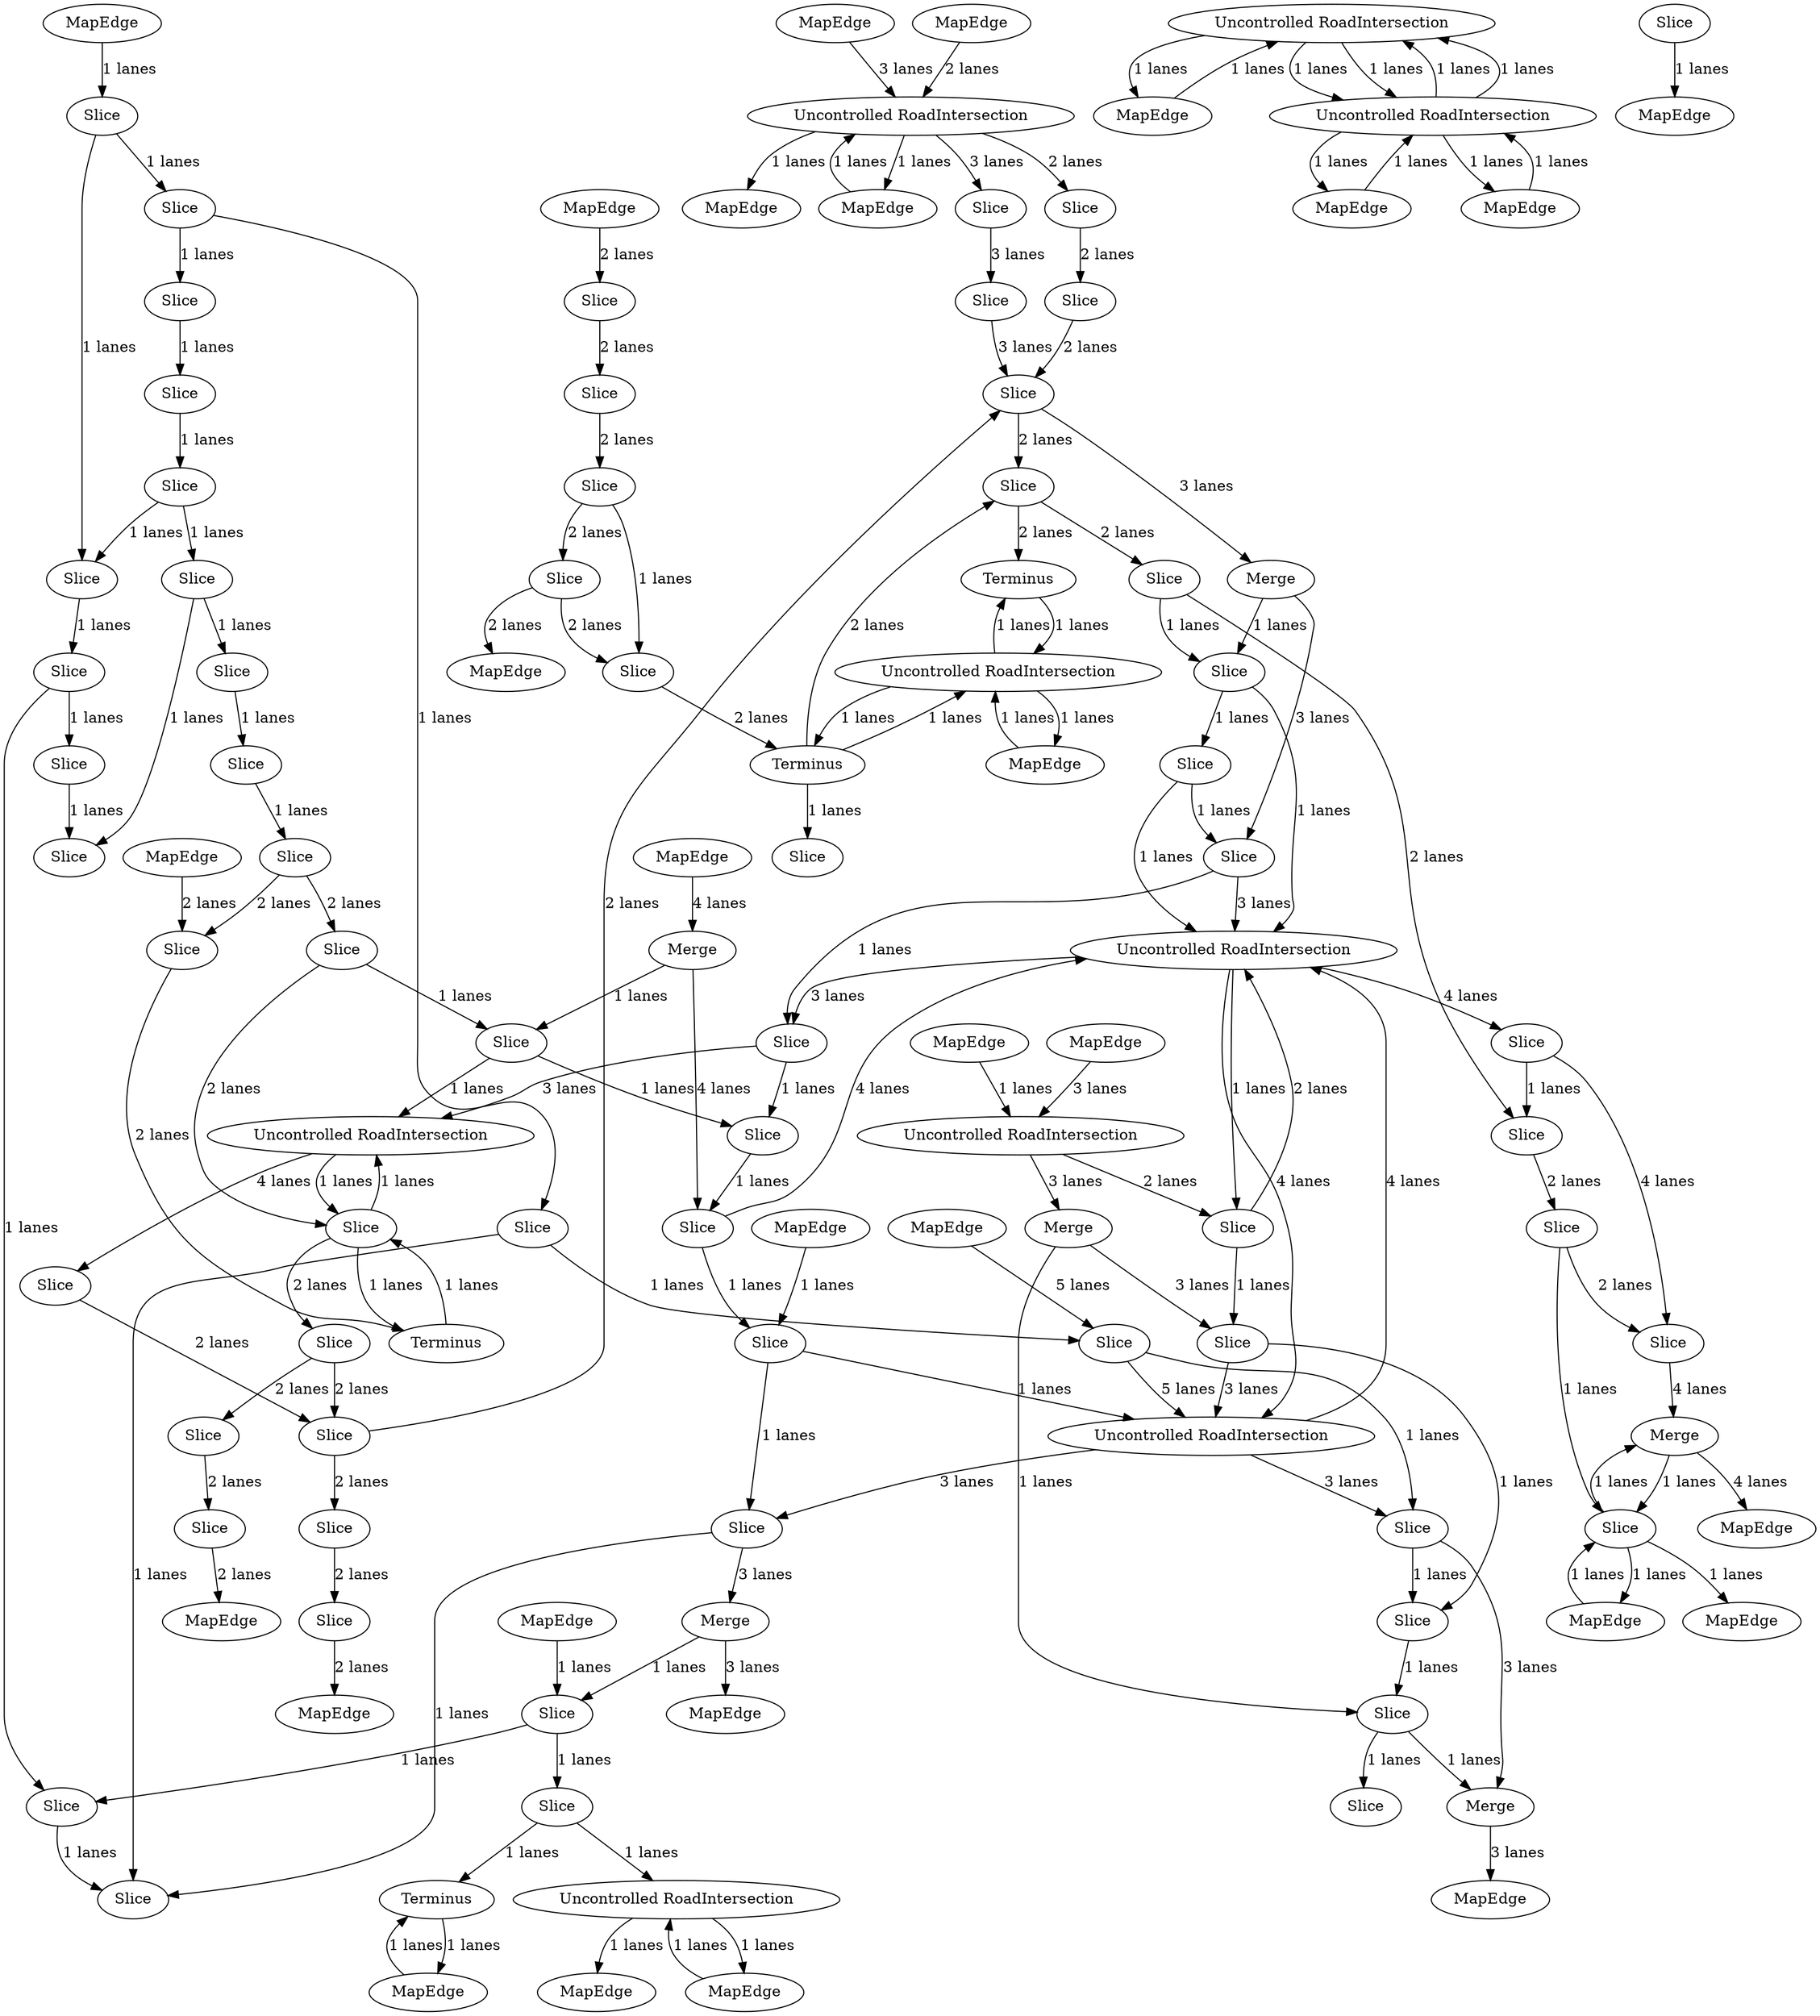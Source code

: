 digraph {
    0 [ label = "Slice" ]
    1 [ label = "Merge" ]
    2 [ label = "Merge" ]
    3 [ label = "Uncontrolled RoadIntersection" ]
    4 [ label = "Merge" ]
    5 [ label = "Merge" ]
    6 [ label = "Uncontrolled RoadIntersection" ]
    7 [ label = "MapEdge" ]
    8 [ label = "Slice" ]
    9 [ label = "Slice" ]
    10 [ label = "MapEdge" ]
    11 [ label = "Merge" ]
    12 [ label = "Uncontrolled RoadIntersection" ]
    13 [ label = "MapEdge" ]
    14 [ label = "MapEdge" ]
    15 [ label = "Uncontrolled RoadIntersection" ]
    16 [ label = "Uncontrolled RoadIntersection" ]
    17 [ label = "MapEdge" ]
    18 [ label = "Merge" ]
    19 [ label = "MapEdge" ]
    20 [ label = "Slice" ]
    21 [ label = "Uncontrolled RoadIntersection" ]
    22 [ label = "MapEdge" ]
    23 [ label = "Slice" ]
    24 [ label = "Slice" ]
    25 [ label = "Terminus" ]
    26 [ label = "Slice" ]
    27 [ label = "Slice" ]
    28 [ label = "MapEdge" ]
    29 [ label = "MapEdge" ]
    30 [ label = "Slice" ]
    31 [ label = "Slice" ]
    32 [ label = "Slice" ]
    33 [ label = "Slice" ]
    34 [ label = "MapEdge" ]
    35 [ label = "Slice" ]
    36 [ label = "Slice" ]
    37 [ label = "Terminus" ]
    38 [ label = "MapEdge" ]
    39 [ label = "Slice" ]
    40 [ label = "Slice" ]
    41 [ label = "Slice" ]
    42 [ label = "Slice" ]
    43 [ label = "Slice" ]
    44 [ label = "Slice" ]
    45 [ label = "Slice" ]
    46 [ label = "Slice" ]
    47 [ label = "Slice" ]
    48 [ label = "Slice" ]
    49 [ label = "Slice" ]
    50 [ label = "Slice" ]
    51 [ label = "Terminus" ]
    52 [ label = "Slice" ]
    53 [ label = "Slice" ]
    54 [ label = "MapEdge" ]
    55 [ label = "Slice" ]
    56 [ label = "Slice" ]
    57 [ label = "Terminus" ]
    58 [ label = "MapEdge" ]
    59 [ label = "Uncontrolled RoadIntersection" ]
    60 [ label = "MapEdge" ]
    61 [ label = "MapEdge" ]
    62 [ label = "Slice" ]
    63 [ label = "Slice" ]
    64 [ label = "Slice" ]
    65 [ label = "Slice" ]
    66 [ label = "Slice" ]
    67 [ label = "Slice" ]
    68 [ label = "MapEdge" ]
    69 [ label = "Slice" ]
    70 [ label = "Uncontrolled RoadIntersection" ]
    71 [ label = "Slice" ]
    72 [ label = "Slice" ]
    73 [ label = "Slice" ]
    74 [ label = "Slice" ]
    75 [ label = "Slice" ]
    76 [ label = "Slice" ]
    77 [ label = "Slice" ]
    78 [ label = "Slice" ]
    79 [ label = "Slice" ]
    80 [ label = "MapEdge" ]
    81 [ label = "Slice" ]
    82 [ label = "MapEdge" ]
    83 [ label = "Slice" ]
    84 [ label = "MapEdge" ]
    85 [ label = "MapEdge" ]
    86 [ label = "Slice" ]
    87 [ label = "Slice" ]
    88 [ label = "MapEdge" ]
    89 [ label = "Slice" ]
    90 [ label = "Slice" ]
    91 [ label = "Slice" ]
    92 [ label = "MapEdge" ]
    93 [ label = "MapEdge" ]
    94 [ label = "Slice" ]
    95 [ label = "MapEdge" ]
    96 [ label = "Slice" ]
    97 [ label = "Slice" ]
    98 [ label = "Slice" ]
    99 [ label = "Slice" ]
    100 [ label = "Slice" ]
    101 [ label = "Slice" ]
    102 [ label = "MapEdge" ]
    103 [ label = "Slice" ]
    104 [ label = "Slice" ]
    105 [ label = "Slice" ]
    106 [ label = "MapEdge" ]
    107 [ label = "MapEdge" ]
    108 [ label = "MapEdge" ]
    109 [ label = "MapEdge" ]
    110 [ label = "Uncontrolled RoadIntersection" ]
    0 -> 1 [ label = "3 lanes" ]
    1 -> 63 [ label = "1 lanes" ]
    63 -> 21 [ label = "1 lanes" ]
    2 -> 66 [ label = "1 lanes" ]
    66 -> 3 [ label = "1 lanes" ]
    4 -> 78 [ label = "1 lanes" ]
    78 -> 5 [ label = "1 lanes" ]
    6 -> 77 [ label = "3 lanes" ]
    77 -> 5 [ label = "3 lanes" ]
    7 -> 8 [ label = "2 lanes" ]
    9 -> 36 [ label = "1 lanes" ]
    36 -> 12 [ label = "1 lanes" ]
    12 -> 10 [ label = "1 lanes" ]
    11 -> 9 [ label = "1 lanes" ]
    12 -> 13 [ label = "1 lanes" ]
    13 -> 12 [ label = "1 lanes" ]
    14 -> 15 [ label = "1 lanes" ]
    15 -> 14 [ label = "1 lanes" ]
    16 -> 110 [ label = "1 lanes" ]
    110 -> 16 [ label = "1 lanes" ]
    110 -> 17 [ label = "1 lanes" ]
    17 -> 110 [ label = "1 lanes" ]
    18 -> 105 [ label = "1 lanes" ]
    105 -> 18 [ label = "1 lanes" ]
    105 -> 19 [ label = "1 lanes" ]
    19 -> 105 [ label = "1 lanes" ]
    3 -> 20 [ label = "4 lanes" ]
    4 -> 74 [ label = "3 lanes" ]
    74 -> 6 [ label = "3 lanes" ]
    5 -> 22 [ label = "3 lanes" ]
    23 -> 24 [ label = "1 lanes" ]
    15 -> 25 [ label = "1 lanes" ]
    25 -> 15 [ label = "1 lanes" ]
    94 -> 25 [ label = "2 lanes" ]
    8 -> 26 [ label = "2 lanes" ]
    27 -> 24 [ label = "2 lanes" ]
    24 -> 51 [ label = "2 lanes" ]
    51 -> 94 [ label = "2 lanes" ]
    26 -> 23 [ label = "2 lanes" ]
    23 -> 27 [ label = "2 lanes" ]
    27 -> 28 [ label = "2 lanes" ]
    59 -> 29 [ label = "1 lanes" ]
    29 -> 59 [ label = "1 lanes" ]
    30 -> 31 [ label = "3 lanes" ]
    32 -> 33 [ label = "2 lanes" ]
    34 -> 59 [ label = "3 lanes" ]
    59 -> 30 [ label = "3 lanes" ]
    35 -> 87 [ label = "2 lanes" ]
    87 -> 0 [ label = "2 lanes" ]
    36 -> 37 [ label = "1 lanes" ]
    38 -> 37 [ label = "1 lanes" ]
    37 -> 38 [ label = "1 lanes" ]
    39 -> 40 [ label = "1 lanes" ]
    41 -> 44 [ label = "1 lanes" ]
    44 -> 48 [ label = "1 lanes" ]
    48 -> 42 [ label = "1 lanes" ]
    43 -> 41 [ label = "1 lanes" ]
    44 -> 45 [ label = "1 lanes" ]
    40 -> 42 [ label = "1 lanes" ]
    46 -> 47 [ label = "1 lanes" ]
    48 -> 46 [ label = "1 lanes" ]
    49 -> 45 [ label = "1 lanes" ]
    45 -> 39 [ label = "1 lanes" ]
    39 -> 50 [ label = "1 lanes" ]
    51 -> 52 [ label = "1 lanes" ]
    53 -> 54 [ label = "1 lanes" ]
    55 -> 56 [ label = "2 lanes" ]
    57 -> 81 [ label = "1 lanes" ]
    81 -> 57 [ label = "1 lanes" ]
    81 -> 3 [ label = "1 lanes" ]
    3 -> 81 [ label = "1 lanes" ]
    58 -> 56 [ label = "2 lanes" ]
    56 -> 57 [ label = "2 lanes" ]
    60 -> 70 [ label = "3 lanes" ]
    70 -> 4 [ label = "3 lanes" ]
    61 -> 70 [ label = "1 lanes" ]
    62 -> 63 [ label = "1 lanes" ]
    63 -> 72 [ label = "1 lanes" ]
    72 -> 89 [ label = "1 lanes" ]
    89 -> 90 [ label = "1 lanes" ]
    90 -> 64 [ label = "1 lanes" ]
    65 -> 66 [ label = "1 lanes" ]
    66 -> 64 [ label = "1 lanes" ]
    64 -> 71 [ label = "1 lanes" ]
    71 -> 69 [ label = "1 lanes" ]
    69 -> 91 [ label = "1 lanes" ]
    91 -> 67 [ label = "1 lanes" ]
    68 -> 69 [ label = "1 lanes" ]
    69 -> 6 [ label = "1 lanes" ]
    21 -> 99 [ label = "4 lanes" ]
    99 -> 96 [ label = "4 lanes" ]
    96 -> 18 [ label = "4 lanes" ]
    70 -> 73 [ label = "2 lanes" ]
    73 -> 21 [ label = "2 lanes" ]
    2 -> 71 [ label = "4 lanes" ]
    71 -> 21 [ label = "4 lanes" ]
    72 -> 21 [ label = "1 lanes" ]
    21 -> 73 [ label = "1 lanes" ]
    73 -> 74 [ label = "1 lanes" ]
    74 -> 75 [ label = "1 lanes" ]
    76 -> 86 [ label = "1 lanes" ]
    86 -> 77 [ label = "1 lanes" ]
    77 -> 75 [ label = "1 lanes" ]
    75 -> 78 [ label = "1 lanes" ]
    78 -> 79 [ label = "1 lanes" ]
    59 -> 80 [ label = "1 lanes" ]
    55 -> 65 [ label = "2 lanes" ]
    65 -> 81 [ label = "2 lanes" ]
    18 -> 82 [ label = "4 lanes" ]
    6 -> 21 [ label = "4 lanes" ]
    21 -> 6 [ label = "4 lanes" ]
    83 -> 43 [ label = "1 lanes" ]
    84 -> 49 [ label = "1 lanes" ]
    49 -> 83 [ label = "1 lanes" ]
    83 -> 76 [ label = "1 lanes" ]
    76 -> 67 [ label = "1 lanes" ]
    85 -> 86 [ label = "5 lanes" ]
    86 -> 6 [ label = "5 lanes" ]
    20 -> 87 [ label = "2 lanes" ]
    33 -> 88 [ label = "2 lanes" ]
    87 -> 32 [ label = "2 lanes" ]
    15 -> 51 [ label = "1 lanes" ]
    51 -> 15 [ label = "1 lanes" ]
    1 -> 89 [ label = "3 lanes" ]
    89 -> 21 [ label = "3 lanes" ]
    31 -> 0 [ label = "3 lanes" ]
    21 -> 90 [ label = "3 lanes" ]
    90 -> 3 [ label = "3 lanes" ]
    6 -> 91 [ label = "3 lanes" ]
    91 -> 11 [ label = "3 lanes" ]
    11 -> 92 [ label = "3 lanes" ]
    93 -> 2 [ label = "4 lanes" ]
    95 -> 59 [ label = "2 lanes" ]
    94 -> 62 [ label = "2 lanes" ]
    62 -> 100 [ label = "2 lanes" ]
    100 -> 104 [ label = "2 lanes" ]
    104 -> 96 [ label = "2 lanes" ]
    97 -> 98 [ label = "2 lanes" ]
    99 -> 100 [ label = "1 lanes" ]
    81 -> 35 [ label = "2 lanes" ]
    101 -> 102 [ label = "2 lanes" ]
    103 -> 101 [ label = "2 lanes" ]
    104 -> 105 [ label = "1 lanes" ]
    105 -> 106 [ label = "1 lanes" ]
    107 -> 9 [ label = "1 lanes" ]
    9 -> 50 [ label = "1 lanes" ]
    50 -> 67 [ label = "1 lanes" ]
    47 -> 55 [ label = "1 lanes" ]
    98 -> 0 [ label = "2 lanes" ]
    0 -> 94 [ label = "2 lanes" ]
    59 -> 97 [ label = "2 lanes" ]
    35 -> 103 [ label = "2 lanes" ]
    110 -> 16 [ label = "1 lanes" ]
    16 -> 110 [ label = "1 lanes" ]
    16 -> 108 [ label = "1 lanes" ]
    108 -> 16 [ label = "1 lanes" ]
    109 -> 110 [ label = "1 lanes" ]
    110 -> 109 [ label = "1 lanes" ]
}
